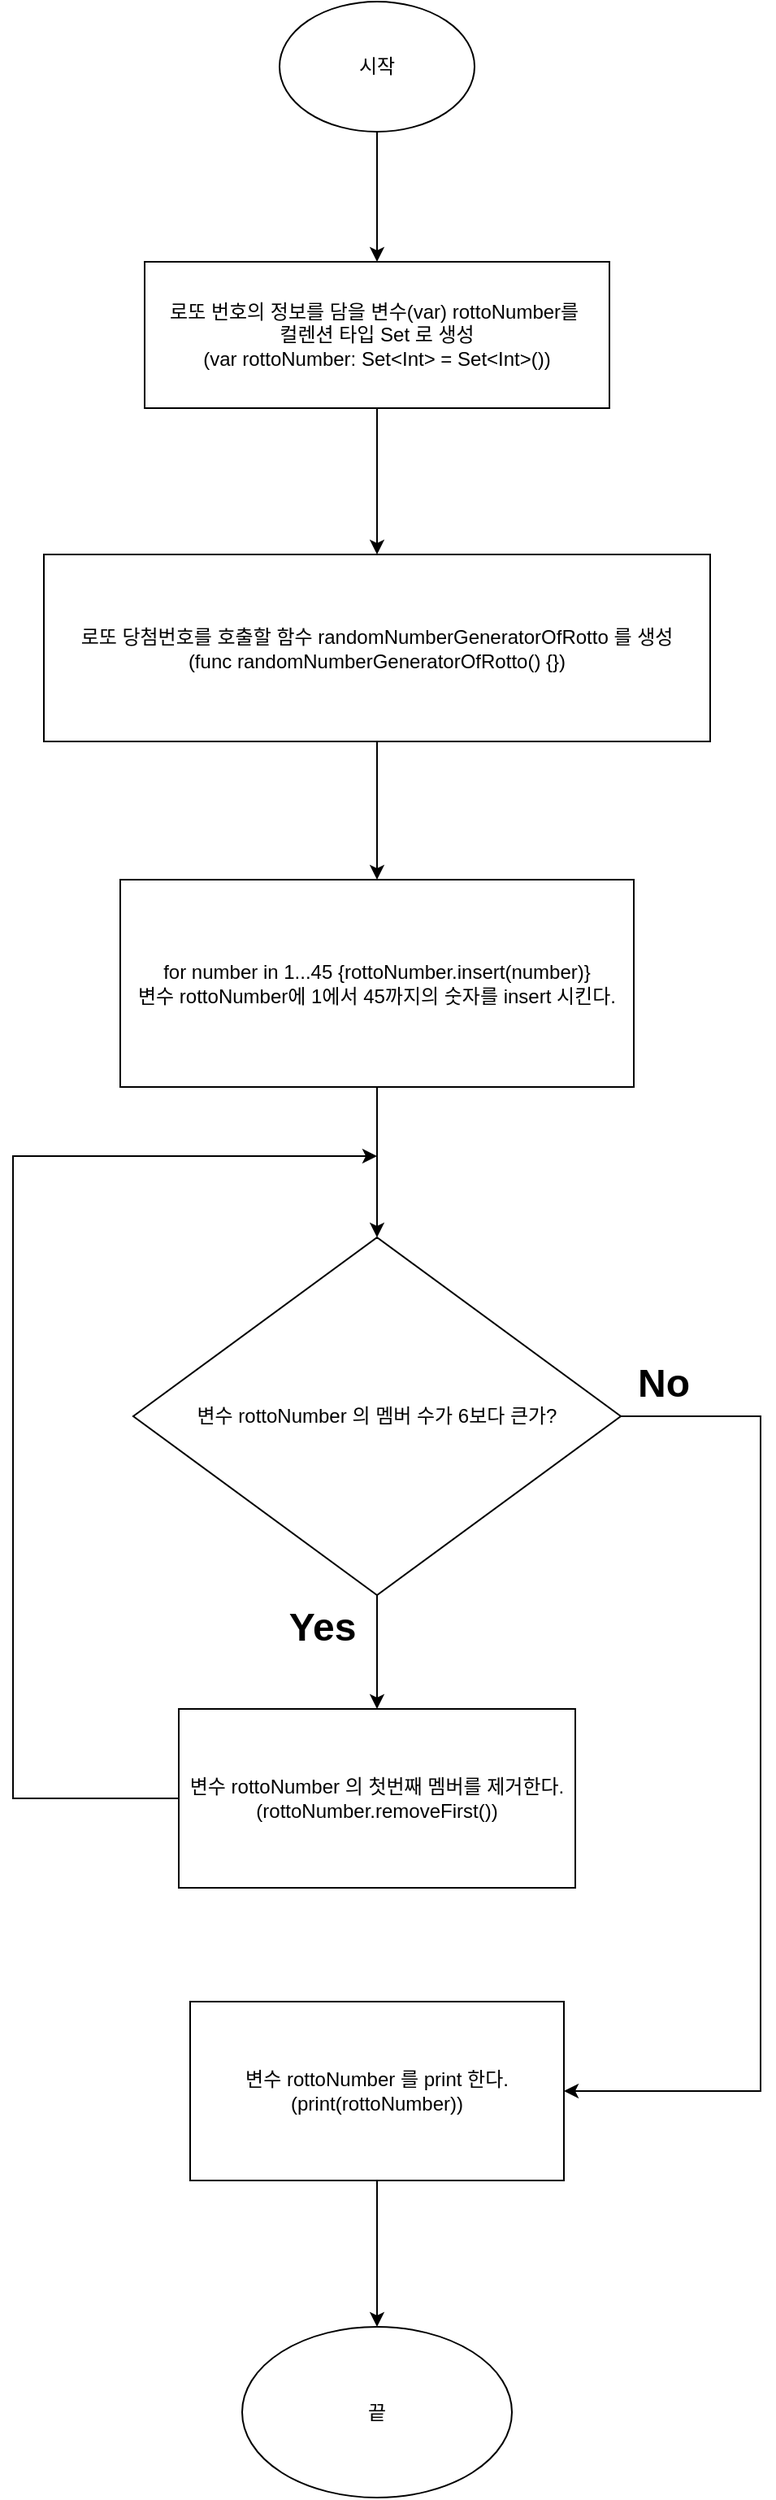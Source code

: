 <mxfile version="24.6.4" type="device">
  <diagram name="페이지-1" id="KOh19ug340gx2M4w_G4C">
    <mxGraphModel dx="954" dy="615" grid="1" gridSize="10" guides="1" tooltips="1" connect="1" arrows="1" fold="1" page="1" pageScale="1" pageWidth="827" pageHeight="1169" math="0" shadow="0">
      <root>
        <mxCell id="0" />
        <mxCell id="1" parent="0" />
        <mxCell id="HyCuDbk5J3wFjORHdMJ6-13" value="" style="edgeStyle=orthogonalEdgeStyle;rounded=0;orthogonalLoop=1;jettySize=auto;html=1;" edge="1" parent="1" source="HyCuDbk5J3wFjORHdMJ6-1" target="HyCuDbk5J3wFjORHdMJ6-12">
          <mxGeometry relative="1" as="geometry" />
        </mxCell>
        <mxCell id="HyCuDbk5J3wFjORHdMJ6-1" value="시작" style="ellipse;whiteSpace=wrap;html=1;" vertex="1" parent="1">
          <mxGeometry x="354" y="20" width="120" height="80" as="geometry" />
        </mxCell>
        <mxCell id="HyCuDbk5J3wFjORHdMJ6-15" value="" style="edgeStyle=orthogonalEdgeStyle;rounded=0;orthogonalLoop=1;jettySize=auto;html=1;" edge="1" parent="1" source="HyCuDbk5J3wFjORHdMJ6-12" target="HyCuDbk5J3wFjORHdMJ6-14">
          <mxGeometry relative="1" as="geometry" />
        </mxCell>
        <mxCell id="HyCuDbk5J3wFjORHdMJ6-12" value="로또 번호의 정보를 담을 변수(var) rottoNumber를&amp;nbsp;&lt;div&gt;컬렌션 타입 Set 로 생성&lt;/div&gt;&lt;div&gt;(var rottoNumber: Set&amp;lt;Int&amp;gt; = Set&amp;lt;Int&amp;gt;())&lt;/div&gt;" style="whiteSpace=wrap;html=1;" vertex="1" parent="1">
          <mxGeometry x="271" y="180" width="286" height="90" as="geometry" />
        </mxCell>
        <mxCell id="HyCuDbk5J3wFjORHdMJ6-19" value="" style="edgeStyle=orthogonalEdgeStyle;rounded=0;orthogonalLoop=1;jettySize=auto;html=1;" edge="1" parent="1" source="HyCuDbk5J3wFjORHdMJ6-14" target="HyCuDbk5J3wFjORHdMJ6-18">
          <mxGeometry relative="1" as="geometry" />
        </mxCell>
        <mxCell id="HyCuDbk5J3wFjORHdMJ6-14" value="로또 당첨번호를 호출할 함수 randomNumberGeneratorOfRotto 를 생성&lt;div&gt;(func randomNumberGeneratorOfRotto() {})&lt;/div&gt;" style="whiteSpace=wrap;html=1;" vertex="1" parent="1">
          <mxGeometry x="209" y="360" width="410" height="115" as="geometry" />
        </mxCell>
        <mxCell id="HyCuDbk5J3wFjORHdMJ6-21" value="" style="edgeStyle=orthogonalEdgeStyle;rounded=0;orthogonalLoop=1;jettySize=auto;html=1;" edge="1" parent="1" source="HyCuDbk5J3wFjORHdMJ6-18" target="HyCuDbk5J3wFjORHdMJ6-20">
          <mxGeometry relative="1" as="geometry" />
        </mxCell>
        <mxCell id="HyCuDbk5J3wFjORHdMJ6-18" value="&lt;div&gt;&lt;span style=&quot;background-color: initial;&quot;&gt;for number in 1...45 {&lt;/span&gt;&lt;span style=&quot;background-color: initial;&quot;&gt;rottoNumber.insert(number)&lt;/span&gt;&lt;span style=&quot;background-color: initial;&quot;&gt;}&lt;/span&gt;&lt;/div&gt;&lt;div&gt;변수 rottoNumber에 1에서 45까지의 숫자를 insert 시킨다.&lt;/div&gt;" style="whiteSpace=wrap;html=1;" vertex="1" parent="1">
          <mxGeometry x="256" y="560" width="316" height="127.5" as="geometry" />
        </mxCell>
        <mxCell id="HyCuDbk5J3wFjORHdMJ6-23" value="" style="edgeStyle=orthogonalEdgeStyle;rounded=0;orthogonalLoop=1;jettySize=auto;html=1;" edge="1" parent="1" source="HyCuDbk5J3wFjORHdMJ6-20" target="HyCuDbk5J3wFjORHdMJ6-22">
          <mxGeometry relative="1" as="geometry" />
        </mxCell>
        <mxCell id="HyCuDbk5J3wFjORHdMJ6-27" style="edgeStyle=orthogonalEdgeStyle;rounded=0;orthogonalLoop=1;jettySize=auto;html=1;exitX=1;exitY=0.5;exitDx=0;exitDy=0;entryX=1;entryY=0.5;entryDx=0;entryDy=0;" edge="1" parent="1" source="HyCuDbk5J3wFjORHdMJ6-20" target="HyCuDbk5J3wFjORHdMJ6-26">
          <mxGeometry relative="1" as="geometry">
            <mxPoint x="680" y="1360" as="targetPoint" />
            <Array as="points">
              <mxPoint x="650" y="890" />
              <mxPoint x="650" y="1305" />
            </Array>
          </mxGeometry>
        </mxCell>
        <mxCell id="HyCuDbk5J3wFjORHdMJ6-20" value="변수 rottoNumber 의 멤버 수가 6보다 큰가?" style="rhombus;whiteSpace=wrap;html=1;" vertex="1" parent="1">
          <mxGeometry x="264" y="780" width="300" height="220" as="geometry" />
        </mxCell>
        <mxCell id="HyCuDbk5J3wFjORHdMJ6-25" style="edgeStyle=orthogonalEdgeStyle;rounded=0;orthogonalLoop=1;jettySize=auto;html=1;exitX=0;exitY=0.5;exitDx=0;exitDy=0;" edge="1" parent="1" source="HyCuDbk5J3wFjORHdMJ6-22">
          <mxGeometry relative="1" as="geometry">
            <mxPoint x="414" y="730" as="targetPoint" />
            <Array as="points">
              <mxPoint x="190" y="1125" />
              <mxPoint x="190" y="730" />
            </Array>
          </mxGeometry>
        </mxCell>
        <mxCell id="HyCuDbk5J3wFjORHdMJ6-22" value="변수 rottoNumber 의 첫번째 멤버를 제거한다.&lt;div&gt;(rottoNumber.removeFirst())&lt;/div&gt;" style="whiteSpace=wrap;html=1;" vertex="1" parent="1">
          <mxGeometry x="292" y="1070" width="244" height="110" as="geometry" />
        </mxCell>
        <mxCell id="HyCuDbk5J3wFjORHdMJ6-24" value="Yes" style="text;strokeColor=none;fillColor=none;html=1;fontSize=24;fontStyle=1;verticalAlign=middle;align=center;" vertex="1" parent="1">
          <mxGeometry x="330" y="1000" width="100" height="40" as="geometry" />
        </mxCell>
        <mxCell id="HyCuDbk5J3wFjORHdMJ6-32" value="" style="edgeStyle=orthogonalEdgeStyle;rounded=0;orthogonalLoop=1;jettySize=auto;html=1;" edge="1" parent="1" source="HyCuDbk5J3wFjORHdMJ6-26" target="HyCuDbk5J3wFjORHdMJ6-31">
          <mxGeometry relative="1" as="geometry" />
        </mxCell>
        <mxCell id="HyCuDbk5J3wFjORHdMJ6-26" value="변수 rottoNumber 를 print 한다.&lt;div&gt;(print(rottoNumber))&lt;/div&gt;" style="rounded=0;whiteSpace=wrap;html=1;" vertex="1" parent="1">
          <mxGeometry x="299" y="1250" width="230" height="110" as="geometry" />
        </mxCell>
        <mxCell id="HyCuDbk5J3wFjORHdMJ6-28" value="No" style="text;strokeColor=none;fillColor=none;html=1;fontSize=24;fontStyle=1;verticalAlign=middle;align=center;" vertex="1" parent="1">
          <mxGeometry x="540" y="850" width="100" height="40" as="geometry" />
        </mxCell>
        <mxCell id="HyCuDbk5J3wFjORHdMJ6-31" value="끝" style="ellipse;whiteSpace=wrap;html=1;rounded=0;" vertex="1" parent="1">
          <mxGeometry x="331" y="1450" width="166" height="105" as="geometry" />
        </mxCell>
      </root>
    </mxGraphModel>
  </diagram>
</mxfile>
